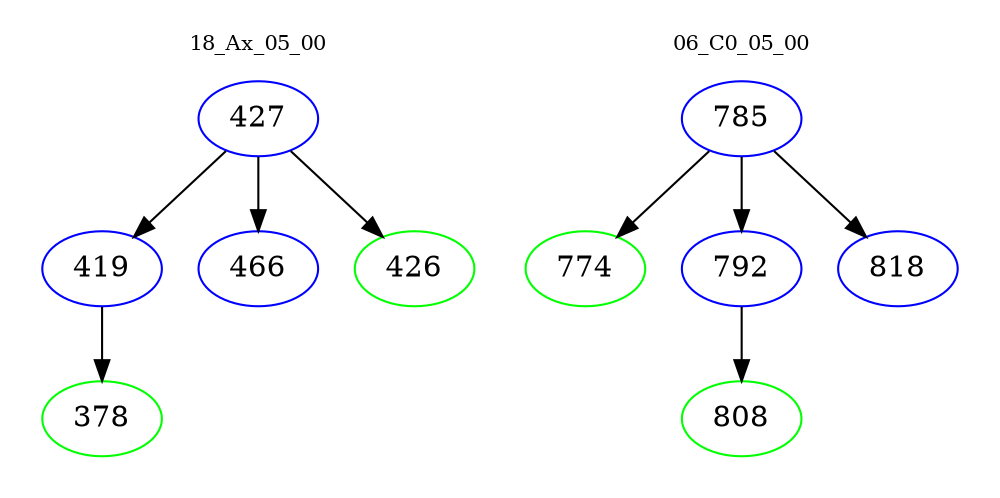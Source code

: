 digraph{
subgraph cluster_0 {
color = white
label = "18_Ax_05_00";
fontsize=10;
T0_427 [label="427", color="blue"]
T0_427 -> T0_419 [color="black"]
T0_419 [label="419", color="blue"]
T0_419 -> T0_378 [color="black"]
T0_378 [label="378", color="green"]
T0_427 -> T0_466 [color="black"]
T0_466 [label="466", color="blue"]
T0_427 -> T0_426 [color="black"]
T0_426 [label="426", color="green"]
}
subgraph cluster_1 {
color = white
label = "06_C0_05_00";
fontsize=10;
T1_785 [label="785", color="blue"]
T1_785 -> T1_774 [color="black"]
T1_774 [label="774", color="green"]
T1_785 -> T1_792 [color="black"]
T1_792 [label="792", color="blue"]
T1_792 -> T1_808 [color="black"]
T1_808 [label="808", color="green"]
T1_785 -> T1_818 [color="black"]
T1_818 [label="818", color="blue"]
}
}
